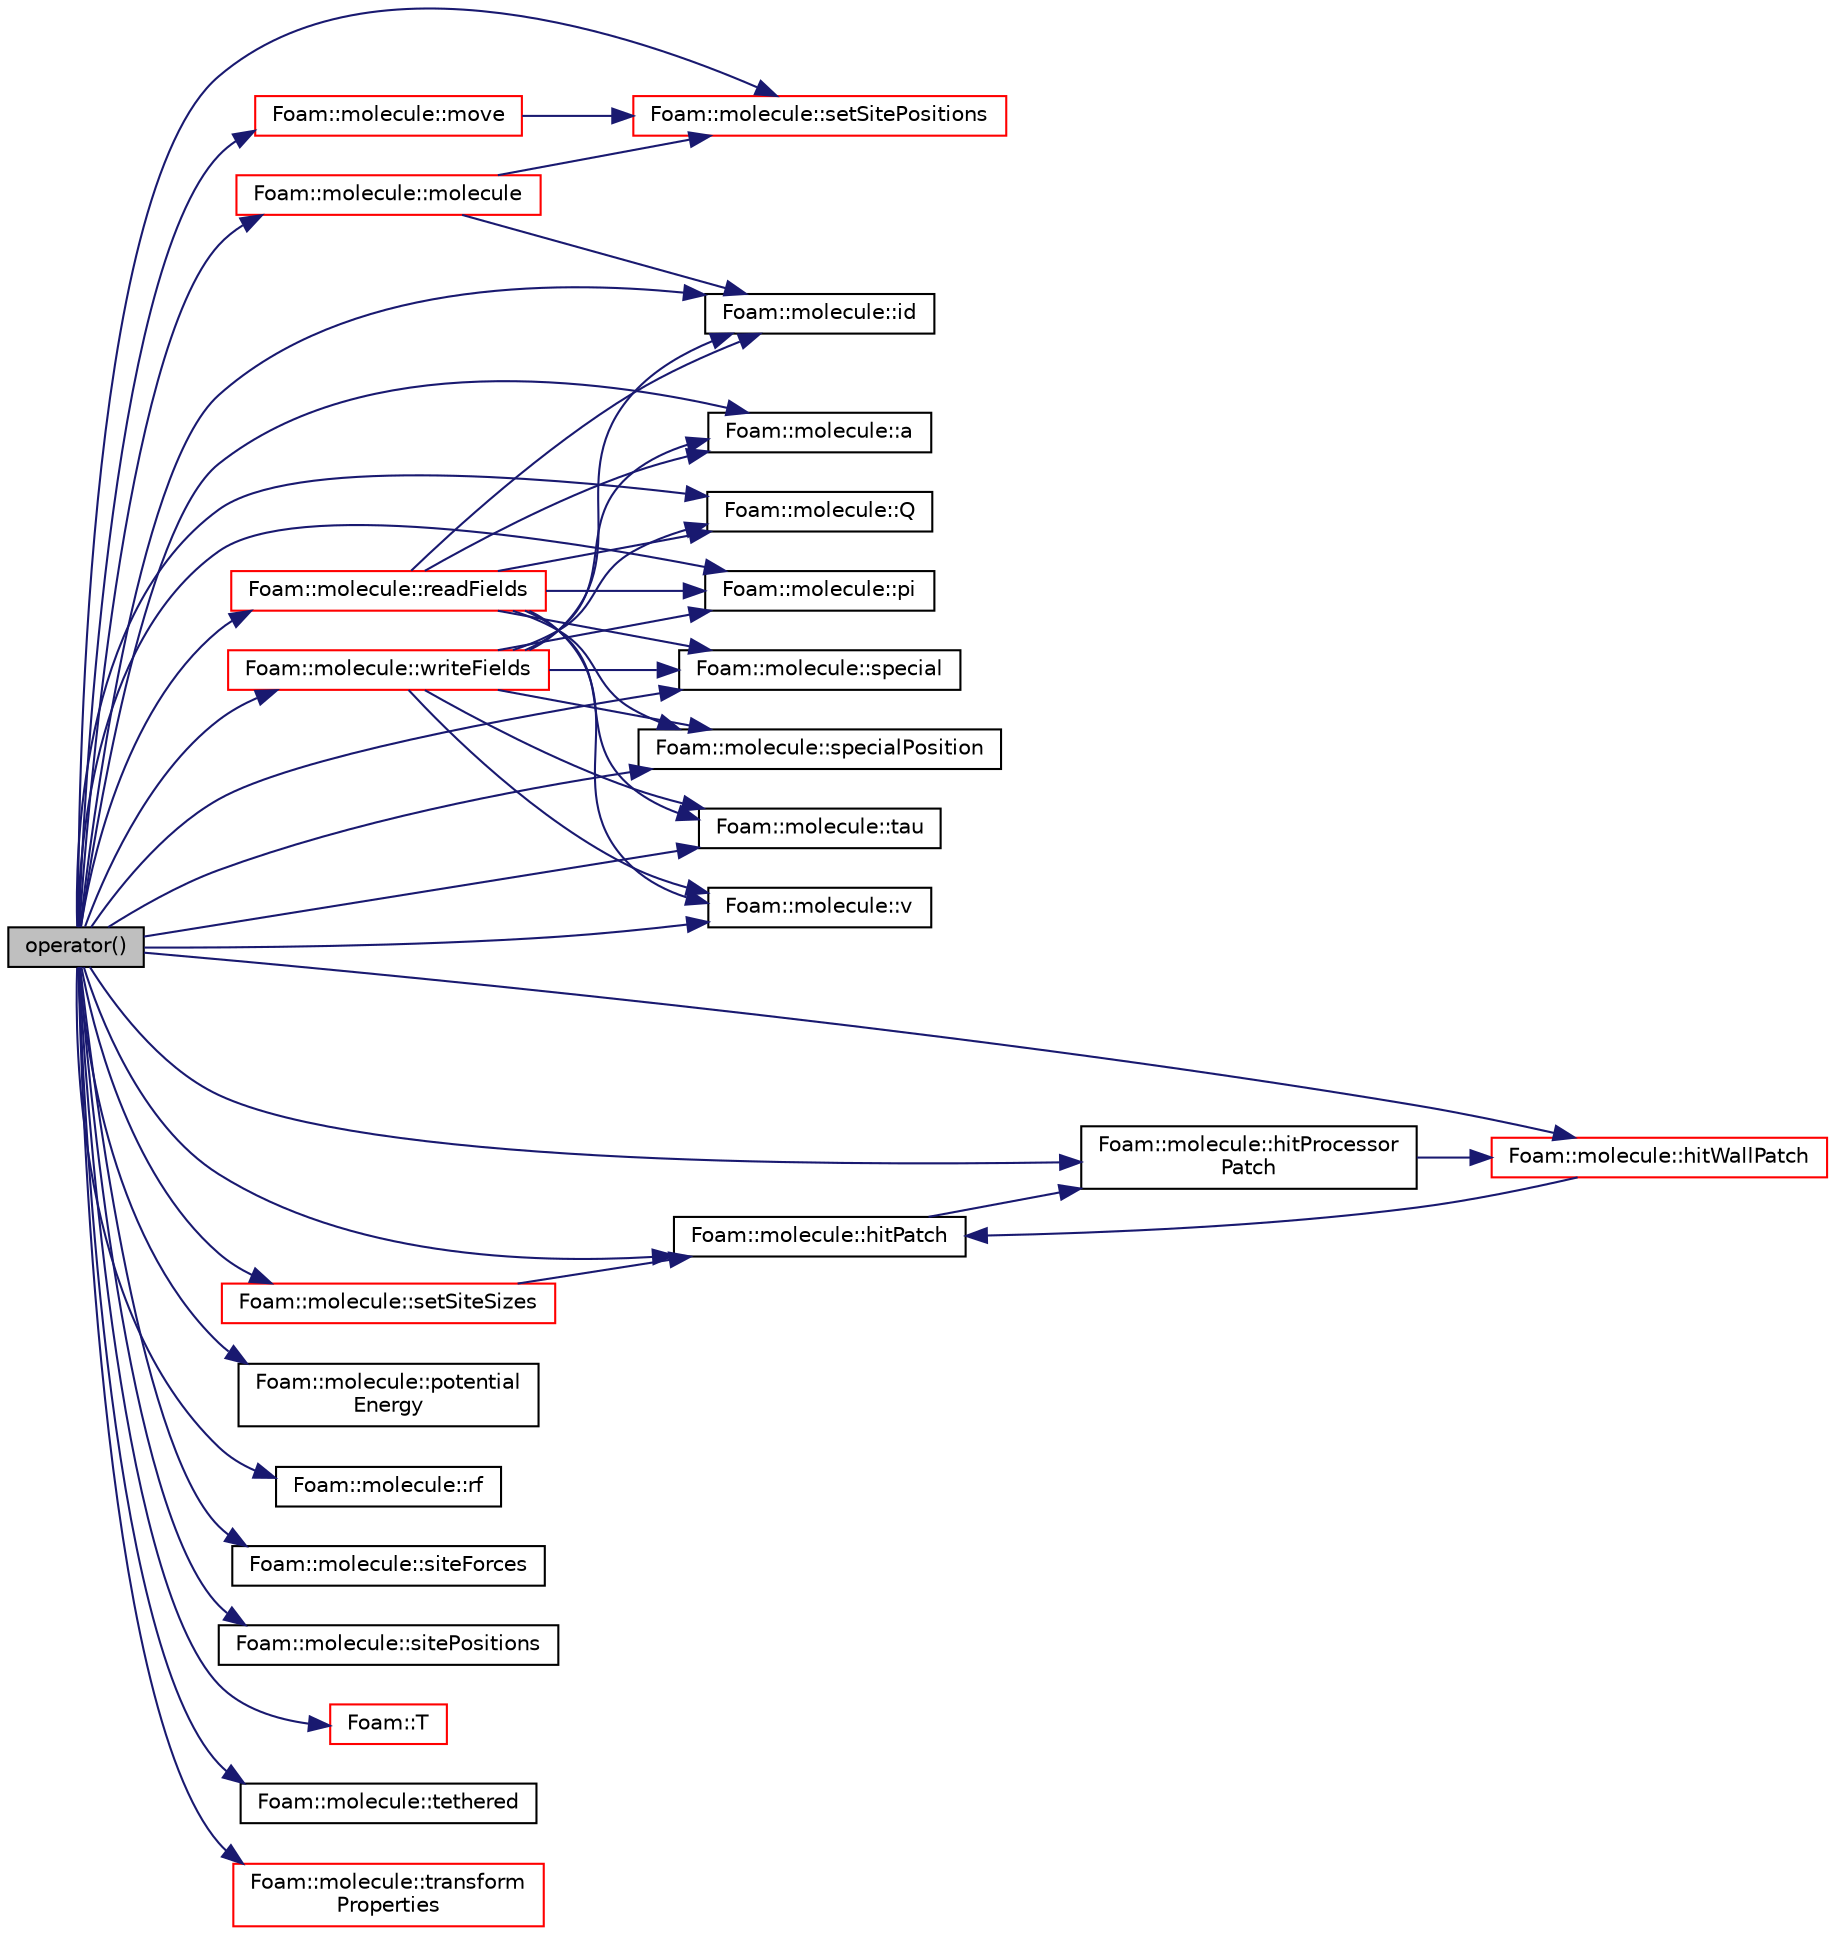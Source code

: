 digraph "operator()"
{
  bgcolor="transparent";
  edge [fontname="Helvetica",fontsize="10",labelfontname="Helvetica",labelfontsize="10"];
  node [fontname="Helvetica",fontsize="10",shape=record];
  rankdir="LR";
  Node1 [label="operator()",height=0.2,width=0.4,color="black", fillcolor="grey75", style="filled", fontcolor="black"];
  Node1 -> Node2 [color="midnightblue",fontsize="10",style="solid",fontname="Helvetica"];
  Node2 [label="Foam::molecule::a",height=0.2,width=0.4,color="black",URL="$a01561.html#a8120b9b89bebf8a3e4065716cdfaa769"];
  Node1 -> Node3 [color="midnightblue",fontsize="10",style="solid",fontname="Helvetica"];
  Node3 [label="Foam::molecule::hitPatch",height=0.2,width=0.4,color="black",URL="$a01561.html#a4caf1bad861c1ac81a4479c6de40ec58",tooltip="Overridable function to handle the particle hitting a patch. "];
  Node3 -> Node4 [color="midnightblue",fontsize="10",style="solid",fontname="Helvetica"];
  Node4 [label="Foam::molecule::hitProcessor\lPatch",height=0.2,width=0.4,color="black",URL="$a01561.html#a14f5c2f6515b821449df47a8dacccac9",tooltip="Overridable function to handle the particle hitting a processorPatch. "];
  Node4 -> Node5 [color="midnightblue",fontsize="10",style="solid",fontname="Helvetica"];
  Node5 [label="Foam::molecule::hitWallPatch",height=0.2,width=0.4,color="red",URL="$a01561.html#a83ddd4996e7a12d68168442c5f04ca72",tooltip="Overridable function to handle the particle hitting a wallPatch. "];
  Node5 -> Node3 [color="midnightblue",fontsize="10",style="solid",fontname="Helvetica"];
  Node1 -> Node4 [color="midnightblue",fontsize="10",style="solid",fontname="Helvetica"];
  Node1 -> Node5 [color="midnightblue",fontsize="10",style="solid",fontname="Helvetica"];
  Node1 -> Node6 [color="midnightblue",fontsize="10",style="solid",fontname="Helvetica"];
  Node6 [label="Foam::molecule::id",height=0.2,width=0.4,color="black",URL="$a01561.html#a4fa3adf67f199855a290fef16532c397"];
  Node1 -> Node7 [color="midnightblue",fontsize="10",style="solid",fontname="Helvetica"];
  Node7 [label="Foam::molecule::molecule",height=0.2,width=0.4,color="red",URL="$a01561.html#abdcd390bc8e91948c80d6156a5937bc3",tooltip="Construct from components. "];
  Node7 -> Node6 [color="midnightblue",fontsize="10",style="solid",fontname="Helvetica"];
  Node7 -> Node8 [color="midnightblue",fontsize="10",style="solid",fontname="Helvetica"];
  Node8 [label="Foam::molecule::setSitePositions",height=0.2,width=0.4,color="red",URL="$a01561.html#a34075746abd0afcbb4f471d389da0166"];
  Node1 -> Node9 [color="midnightblue",fontsize="10",style="solid",fontname="Helvetica"];
  Node9 [label="Foam::molecule::move",height=0.2,width=0.4,color="red",URL="$a01561.html#ab2af4f225a9c3e9d8789961151f121ac"];
  Node9 -> Node8 [color="midnightblue",fontsize="10",style="solid",fontname="Helvetica"];
  Node1 -> Node10 [color="midnightblue",fontsize="10",style="solid",fontname="Helvetica"];
  Node10 [label="Foam::molecule::pi",height=0.2,width=0.4,color="black",URL="$a01561.html#a1cc92c39ba824b7a57038a0f091e6b07"];
  Node1 -> Node11 [color="midnightblue",fontsize="10",style="solid",fontname="Helvetica"];
  Node11 [label="Foam::molecule::potential\lEnergy",height=0.2,width=0.4,color="black",URL="$a01561.html#a268619706f0d397eed5cd91d04ab5f8e"];
  Node1 -> Node12 [color="midnightblue",fontsize="10",style="solid",fontname="Helvetica"];
  Node12 [label="Foam::molecule::Q",height=0.2,width=0.4,color="black",URL="$a01561.html#adbd03671c8f3b17c625f78614c926560"];
  Node1 -> Node13 [color="midnightblue",fontsize="10",style="solid",fontname="Helvetica"];
  Node13 [label="Foam::molecule::readFields",height=0.2,width=0.4,color="red",URL="$a01561.html#acb3924c097c11bf0acea90e570b814d0"];
  Node13 -> Node2 [color="midnightblue",fontsize="10",style="solid",fontname="Helvetica"];
  Node13 -> Node6 [color="midnightblue",fontsize="10",style="solid",fontname="Helvetica"];
  Node13 -> Node10 [color="midnightblue",fontsize="10",style="solid",fontname="Helvetica"];
  Node13 -> Node12 [color="midnightblue",fontsize="10",style="solid",fontname="Helvetica"];
  Node13 -> Node14 [color="midnightblue",fontsize="10",style="solid",fontname="Helvetica"];
  Node14 [label="Foam::molecule::special",height=0.2,width=0.4,color="black",URL="$a01561.html#adb959ee90b7f37332bb18efd52c20f19"];
  Node13 -> Node15 [color="midnightblue",fontsize="10",style="solid",fontname="Helvetica"];
  Node15 [label="Foam::molecule::specialPosition",height=0.2,width=0.4,color="black",URL="$a01561.html#a3ac9f023044298580bd3dec048c330fb"];
  Node13 -> Node16 [color="midnightblue",fontsize="10",style="solid",fontname="Helvetica"];
  Node16 [label="Foam::molecule::tau",height=0.2,width=0.4,color="black",URL="$a01561.html#a0a1b36cbb4ba6ecf72cb00989694aaa1"];
  Node13 -> Node17 [color="midnightblue",fontsize="10",style="solid",fontname="Helvetica"];
  Node17 [label="Foam::molecule::v",height=0.2,width=0.4,color="black",URL="$a01561.html#a7769344d07ff72267a3d5d2882df60c2"];
  Node1 -> Node18 [color="midnightblue",fontsize="10",style="solid",fontname="Helvetica"];
  Node18 [label="Foam::molecule::rf",height=0.2,width=0.4,color="black",URL="$a01561.html#a1242e5a97135b7c8692f5758e38dafda"];
  Node1 -> Node8 [color="midnightblue",fontsize="10",style="solid",fontname="Helvetica"];
  Node1 -> Node19 [color="midnightblue",fontsize="10",style="solid",fontname="Helvetica"];
  Node19 [label="Foam::molecule::setSiteSizes",height=0.2,width=0.4,color="red",URL="$a01561.html#a15edb4b1de1012fcc304341583fd49bc"];
  Node19 -> Node3 [color="midnightblue",fontsize="10",style="solid",fontname="Helvetica"];
  Node1 -> Node20 [color="midnightblue",fontsize="10",style="solid",fontname="Helvetica"];
  Node20 [label="Foam::molecule::siteForces",height=0.2,width=0.4,color="black",URL="$a01561.html#a24d2fb81f6beb00d4d19e4a209e03fa3"];
  Node1 -> Node21 [color="midnightblue",fontsize="10",style="solid",fontname="Helvetica"];
  Node21 [label="Foam::molecule::sitePositions",height=0.2,width=0.4,color="black",URL="$a01561.html#ac0146751244d86790aaa332c6a19ad34"];
  Node1 -> Node14 [color="midnightblue",fontsize="10",style="solid",fontname="Helvetica"];
  Node1 -> Node15 [color="midnightblue",fontsize="10",style="solid",fontname="Helvetica"];
  Node1 -> Node22 [color="midnightblue",fontsize="10",style="solid",fontname="Helvetica"];
  Node22 [label="Foam::T",height=0.2,width=0.4,color="red",URL="$a10936.html#ae57fda0abb14bb0944947c463c6e09d4"];
  Node1 -> Node16 [color="midnightblue",fontsize="10",style="solid",fontname="Helvetica"];
  Node1 -> Node23 [color="midnightblue",fontsize="10",style="solid",fontname="Helvetica"];
  Node23 [label="Foam::molecule::tethered",height=0.2,width=0.4,color="black",URL="$a01561.html#a6a70defe9dc8eced6c5bb8eeafb31112"];
  Node1 -> Node24 [color="midnightblue",fontsize="10",style="solid",fontname="Helvetica"];
  Node24 [label="Foam::molecule::transform\lProperties",height=0.2,width=0.4,color="red",URL="$a01561.html#a021e6438cfdab7a29053eb812cda8ea3",tooltip="Transform the physical properties of the particle. "];
  Node1 -> Node17 [color="midnightblue",fontsize="10",style="solid",fontname="Helvetica"];
  Node1 -> Node25 [color="midnightblue",fontsize="10",style="solid",fontname="Helvetica"];
  Node25 [label="Foam::molecule::writeFields",height=0.2,width=0.4,color="red",URL="$a01561.html#aa4b4162953822603a8cfb0ee3ca761c0"];
  Node25 -> Node2 [color="midnightblue",fontsize="10",style="solid",fontname="Helvetica"];
  Node25 -> Node6 [color="midnightblue",fontsize="10",style="solid",fontname="Helvetica"];
  Node25 -> Node10 [color="midnightblue",fontsize="10",style="solid",fontname="Helvetica"];
  Node25 -> Node12 [color="midnightblue",fontsize="10",style="solid",fontname="Helvetica"];
  Node25 -> Node14 [color="midnightblue",fontsize="10",style="solid",fontname="Helvetica"];
  Node25 -> Node15 [color="midnightblue",fontsize="10",style="solid",fontname="Helvetica"];
  Node25 -> Node16 [color="midnightblue",fontsize="10",style="solid",fontname="Helvetica"];
  Node25 -> Node17 [color="midnightblue",fontsize="10",style="solid",fontname="Helvetica"];
}
